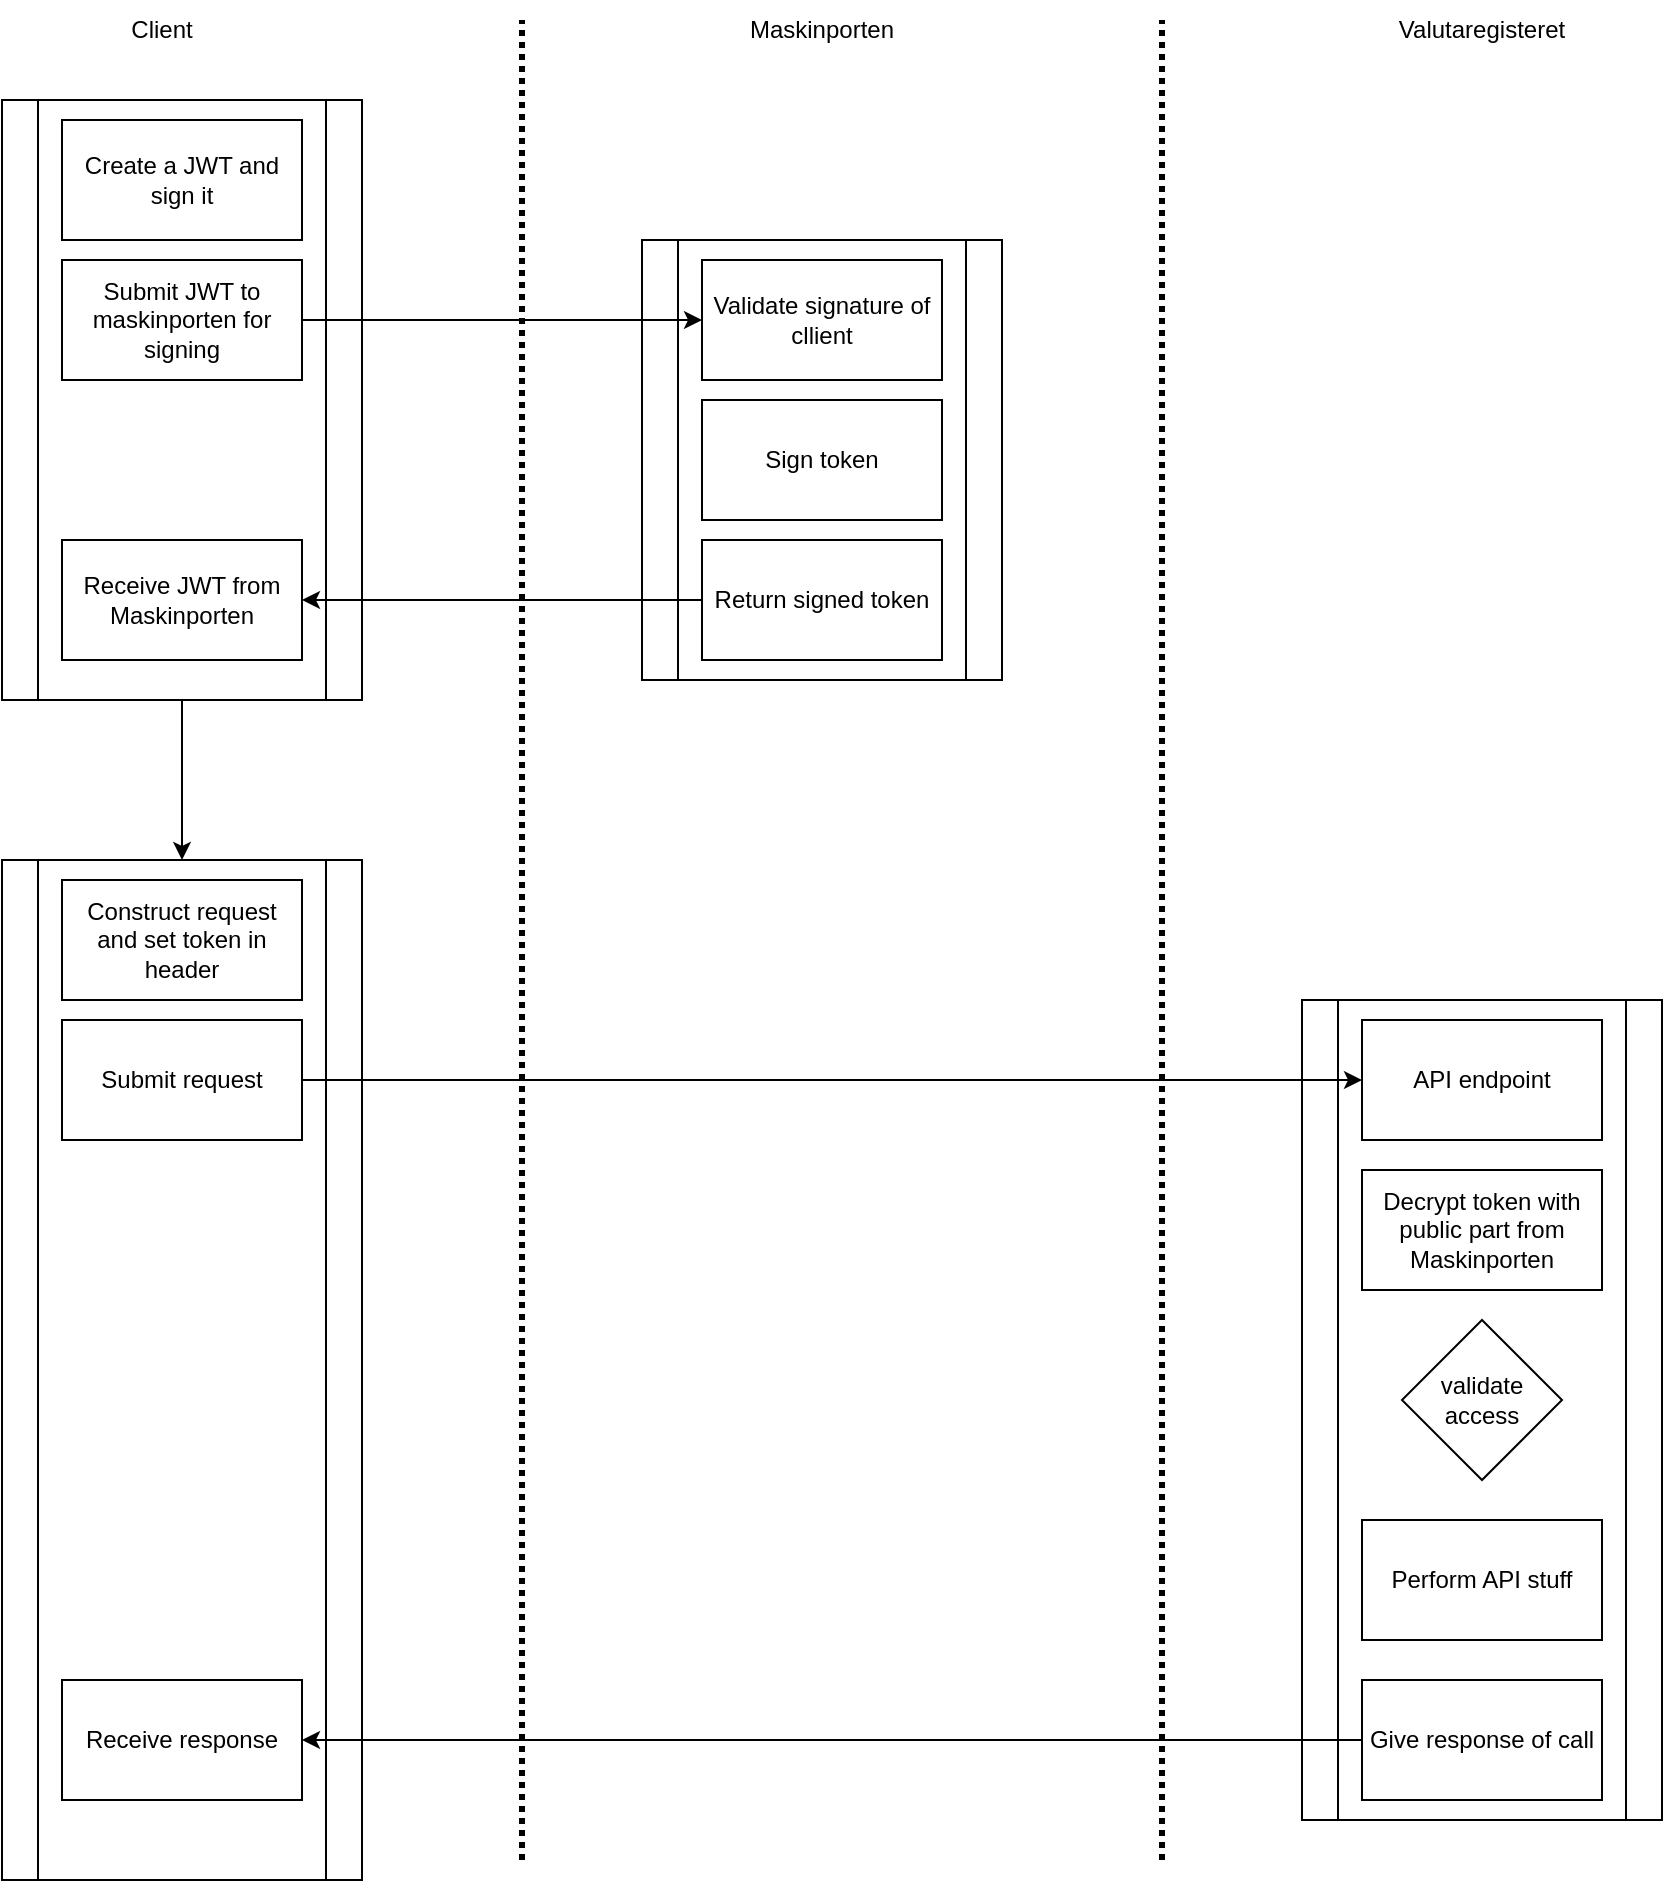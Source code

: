 <mxfile version="15.7.0" type="device"><diagram id="3Zw_mTJbclECKfNcTh1_" name="Page-1"><mxGraphModel dx="1673" dy="1025" grid="1" gridSize="10" guides="1" tooltips="1" connect="1" arrows="1" fold="1" page="1" pageScale="1" pageWidth="1654" pageHeight="1169" math="0" shadow="0"><root><mxCell id="0"/><mxCell id="1" parent="0"/><mxCell id="RvDOVjV9l6RDALc4Y-4W-1" value="Client" style="text;html=1;strokeColor=none;fillColor=none;align=center;verticalAlign=middle;whiteSpace=wrap;rounded=0;" vertex="1" parent="1"><mxGeometry x="110" y="70" width="60" height="30" as="geometry"/></mxCell><mxCell id="RvDOVjV9l6RDALc4Y-4W-2" value="Maskinporten" style="text;html=1;strokeColor=none;fillColor=none;align=center;verticalAlign=middle;whiteSpace=wrap;rounded=0;" vertex="1" parent="1"><mxGeometry x="430" y="70" width="80" height="30" as="geometry"/></mxCell><mxCell id="RvDOVjV9l6RDALc4Y-4W-3" value="&lt;div&gt;Valutaregisteret&lt;/div&gt;" style="text;html=1;strokeColor=none;fillColor=none;align=center;verticalAlign=middle;whiteSpace=wrap;rounded=0;" vertex="1" parent="1"><mxGeometry x="750" y="70" width="100" height="30" as="geometry"/></mxCell><mxCell id="RvDOVjV9l6RDALc4Y-4W-26" style="edgeStyle=orthogonalEdgeStyle;rounded=0;orthogonalLoop=1;jettySize=auto;html=1;entryX=0.5;entryY=0;entryDx=0;entryDy=0;" edge="1" parent="1" source="RvDOVjV9l6RDALc4Y-4W-4" target="RvDOVjV9l6RDALc4Y-4W-14"><mxGeometry relative="1" as="geometry"/></mxCell><mxCell id="RvDOVjV9l6RDALc4Y-4W-4" value="" style="shape=process;whiteSpace=wrap;html=1;backgroundOutline=1;" vertex="1" parent="1"><mxGeometry x="60" y="120" width="180" height="300" as="geometry"/></mxCell><mxCell id="RvDOVjV9l6RDALc4Y-4W-5" value="Create a JWT and sign it" style="rounded=0;whiteSpace=wrap;html=1;" vertex="1" parent="1"><mxGeometry x="90" y="130" width="120" height="60" as="geometry"/></mxCell><mxCell id="RvDOVjV9l6RDALc4Y-4W-6" value="Submit JWT to maskinporten for signing" style="rounded=0;whiteSpace=wrap;html=1;" vertex="1" parent="1"><mxGeometry x="90" y="200" width="120" height="60" as="geometry"/></mxCell><mxCell id="RvDOVjV9l6RDALc4Y-4W-7" value="" style="shape=process;whiteSpace=wrap;html=1;backgroundOutline=1;" vertex="1" parent="1"><mxGeometry x="380" y="190" width="180" height="220" as="geometry"/></mxCell><mxCell id="RvDOVjV9l6RDALc4Y-4W-9" value="Sign token" style="rounded=0;whiteSpace=wrap;html=1;" vertex="1" parent="1"><mxGeometry x="410" y="270" width="120" height="60" as="geometry"/></mxCell><mxCell id="RvDOVjV9l6RDALc4Y-4W-13" style="edgeStyle=orthogonalEdgeStyle;rounded=0;orthogonalLoop=1;jettySize=auto;html=1;exitX=0;exitY=0.5;exitDx=0;exitDy=0;" edge="1" parent="1" source="RvDOVjV9l6RDALc4Y-4W-10" target="RvDOVjV9l6RDALc4Y-4W-12"><mxGeometry relative="1" as="geometry"/></mxCell><mxCell id="RvDOVjV9l6RDALc4Y-4W-10" value="Return signed token " style="rounded=0;whiteSpace=wrap;html=1;" vertex="1" parent="1"><mxGeometry x="410" y="340" width="120" height="60" as="geometry"/></mxCell><mxCell id="RvDOVjV9l6RDALc4Y-4W-12" value="Receive JWT from Maskinporten" style="rounded=0;whiteSpace=wrap;html=1;" vertex="1" parent="1"><mxGeometry x="90" y="340" width="120" height="60" as="geometry"/></mxCell><mxCell id="RvDOVjV9l6RDALc4Y-4W-14" value="" style="shape=process;whiteSpace=wrap;html=1;backgroundOutline=1;" vertex="1" parent="1"><mxGeometry x="60" y="500" width="180" height="510" as="geometry"/></mxCell><mxCell id="RvDOVjV9l6RDALc4Y-4W-15" value="" style="shape=process;whiteSpace=wrap;html=1;backgroundOutline=1;" vertex="1" parent="1"><mxGeometry x="710" y="570" width="180" height="410" as="geometry"/></mxCell><mxCell id="RvDOVjV9l6RDALc4Y-4W-16" value="Construct request and set token in header" style="rounded=0;whiteSpace=wrap;html=1;" vertex="1" parent="1"><mxGeometry x="90" y="510" width="120" height="60" as="geometry"/></mxCell><mxCell id="RvDOVjV9l6RDALc4Y-4W-19" style="edgeStyle=orthogonalEdgeStyle;rounded=0;orthogonalLoop=1;jettySize=auto;html=1;exitX=1;exitY=0.5;exitDx=0;exitDy=0;entryX=0;entryY=0.5;entryDx=0;entryDy=0;" edge="1" parent="1" source="RvDOVjV9l6RDALc4Y-4W-17" target="RvDOVjV9l6RDALc4Y-4W-18"><mxGeometry relative="1" as="geometry"/></mxCell><mxCell id="RvDOVjV9l6RDALc4Y-4W-17" value="Submit request" style="rounded=0;whiteSpace=wrap;html=1;" vertex="1" parent="1"><mxGeometry x="90" y="580" width="120" height="60" as="geometry"/></mxCell><mxCell id="RvDOVjV9l6RDALc4Y-4W-18" value="API endpoint" style="rounded=0;whiteSpace=wrap;html=1;" vertex="1" parent="1"><mxGeometry x="740" y="580" width="120" height="60" as="geometry"/></mxCell><mxCell id="RvDOVjV9l6RDALc4Y-4W-21" value="Decrypt token with public part from Maskinporten" style="rounded=0;whiteSpace=wrap;html=1;" vertex="1" parent="1"><mxGeometry x="740" y="655" width="120" height="60" as="geometry"/></mxCell><mxCell id="RvDOVjV9l6RDALc4Y-4W-23" value="validate access" style="rhombus;whiteSpace=wrap;html=1;" vertex="1" parent="1"><mxGeometry x="760" y="730" width="80" height="80" as="geometry"/></mxCell><mxCell id="RvDOVjV9l6RDALc4Y-4W-24" value="Perform API stuff" style="rounded=0;whiteSpace=wrap;html=1;" vertex="1" parent="1"><mxGeometry x="740" y="830" width="120" height="60" as="geometry"/></mxCell><mxCell id="RvDOVjV9l6RDALc4Y-4W-28" style="edgeStyle=orthogonalEdgeStyle;rounded=0;orthogonalLoop=1;jettySize=auto;html=1;" edge="1" parent="1" source="RvDOVjV9l6RDALc4Y-4W-25" target="RvDOVjV9l6RDALc4Y-4W-27"><mxGeometry relative="1" as="geometry"/></mxCell><mxCell id="RvDOVjV9l6RDALc4Y-4W-25" value="Give response of call" style="rounded=0;whiteSpace=wrap;html=1;" vertex="1" parent="1"><mxGeometry x="740" y="910" width="120" height="60" as="geometry"/></mxCell><mxCell id="RvDOVjV9l6RDALc4Y-4W-8" value="Validate signature of cllient" style="rounded=0;whiteSpace=wrap;html=1;" vertex="1" parent="1"><mxGeometry x="410" y="200" width="120" height="60" as="geometry"/></mxCell><mxCell id="RvDOVjV9l6RDALc4Y-4W-11" style="edgeStyle=orthogonalEdgeStyle;rounded=0;orthogonalLoop=1;jettySize=auto;html=1;entryX=0;entryY=0.5;entryDx=0;entryDy=0;" edge="1" parent="1" source="RvDOVjV9l6RDALc4Y-4W-6" target="RvDOVjV9l6RDALc4Y-4W-8"><mxGeometry relative="1" as="geometry"/></mxCell><mxCell id="RvDOVjV9l6RDALc4Y-4W-27" value="Receive response" style="rounded=0;whiteSpace=wrap;html=1;" vertex="1" parent="1"><mxGeometry x="90" y="910" width="120" height="60" as="geometry"/></mxCell><mxCell id="RvDOVjV9l6RDALc4Y-4W-29" value="" style="endArrow=none;html=1;rounded=0;dashed=1;strokeWidth=3;dashPattern=1 1;" edge="1" parent="1"><mxGeometry width="50" height="50" relative="1" as="geometry"><mxPoint x="320" y="1000" as="sourcePoint"/><mxPoint x="320" y="80" as="targetPoint"/></mxGeometry></mxCell><mxCell id="RvDOVjV9l6RDALc4Y-4W-30" value="" style="endArrow=none;html=1;rounded=0;dashed=1;strokeWidth=3;dashPattern=1 1;" edge="1" parent="1"><mxGeometry width="50" height="50" relative="1" as="geometry"><mxPoint x="640" y="1000.0" as="sourcePoint"/><mxPoint x="640" y="80" as="targetPoint"/></mxGeometry></mxCell></root></mxGraphModel></diagram></mxfile>